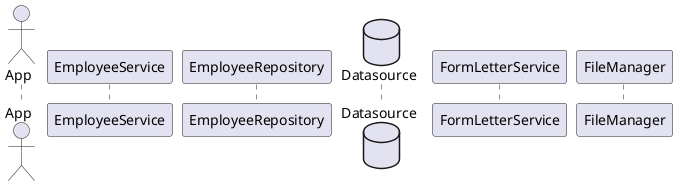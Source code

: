 @startuml

actor App
participant EmployeeService
participant EmployeeRepository
database Datasource
participant FormLetterService
participant FileManager

@enduml